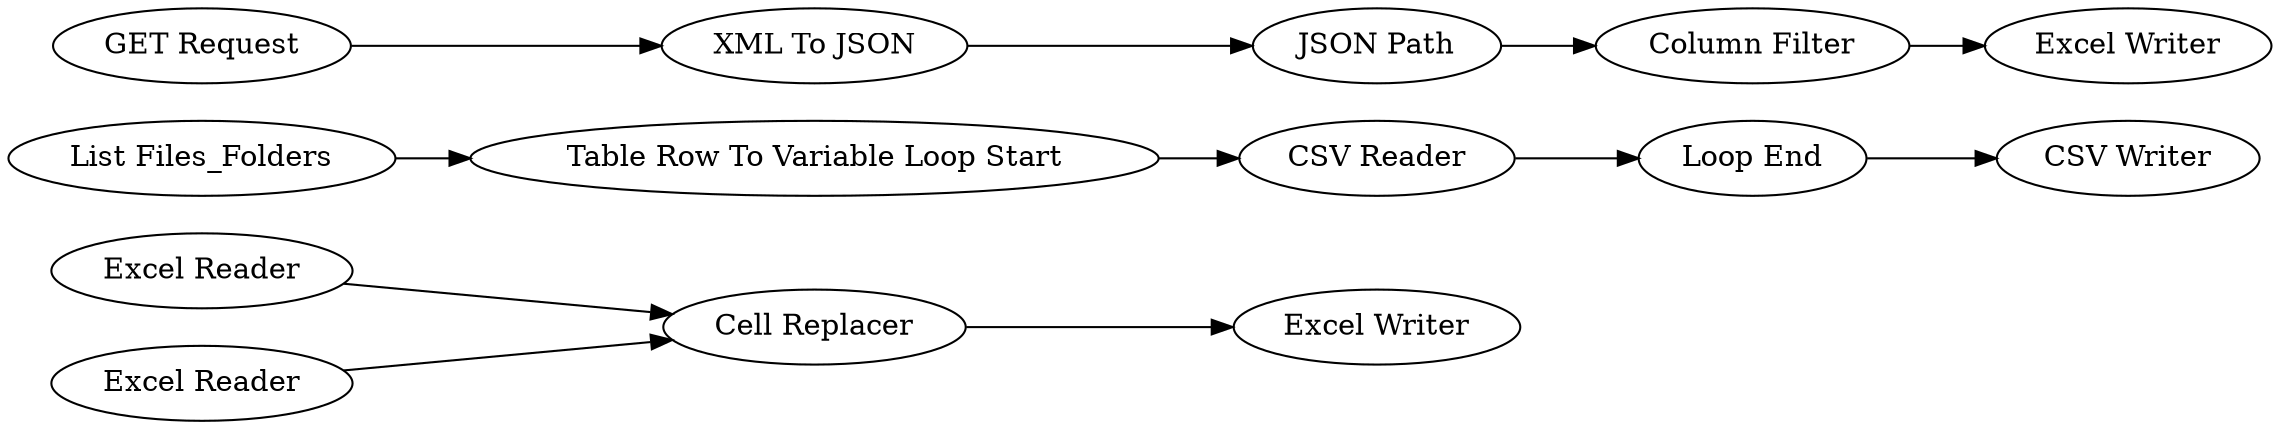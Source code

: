 digraph {
	"2217224344470167067_7" [label="Excel Reader"]
	"2217224344470167067_8" [label="Cell Replacer"]
	"2217224344470167067_3" [label="Table Row To Variable Loop Start"]
	"2217224344470167067_2" [label="List Files_Folders"]
	"2217224344470167067_11" [label="GET Request"]
	"2217224344470167067_14" [label="Column Filter"]
	"2217224344470167067_4" [label="CSV Reader"]
	"2217224344470167067_15" [label="Excel Writer"]
	"2217224344470167067_12" [label="XML To JSON"]
	"2217224344470167067_6" [label="Excel Reader"]
	"2217224344470167067_10" [label="CSV Writer"]
	"2217224344470167067_13" [label="JSON Path"]
	"2217224344470167067_5" [label="Loop End"]
	"2217224344470167067_9" [label="Excel Writer"]
	"2217224344470167067_11" -> "2217224344470167067_12"
	"2217224344470167067_6" -> "2217224344470167067_8"
	"2217224344470167067_5" -> "2217224344470167067_10"
	"2217224344470167067_14" -> "2217224344470167067_15"
	"2217224344470167067_12" -> "2217224344470167067_13"
	"2217224344470167067_4" -> "2217224344470167067_5"
	"2217224344470167067_13" -> "2217224344470167067_14"
	"2217224344470167067_2" -> "2217224344470167067_3"
	"2217224344470167067_7" -> "2217224344470167067_8"
	"2217224344470167067_8" -> "2217224344470167067_9"
	"2217224344470167067_3" -> "2217224344470167067_4"
	rankdir=LR
}

